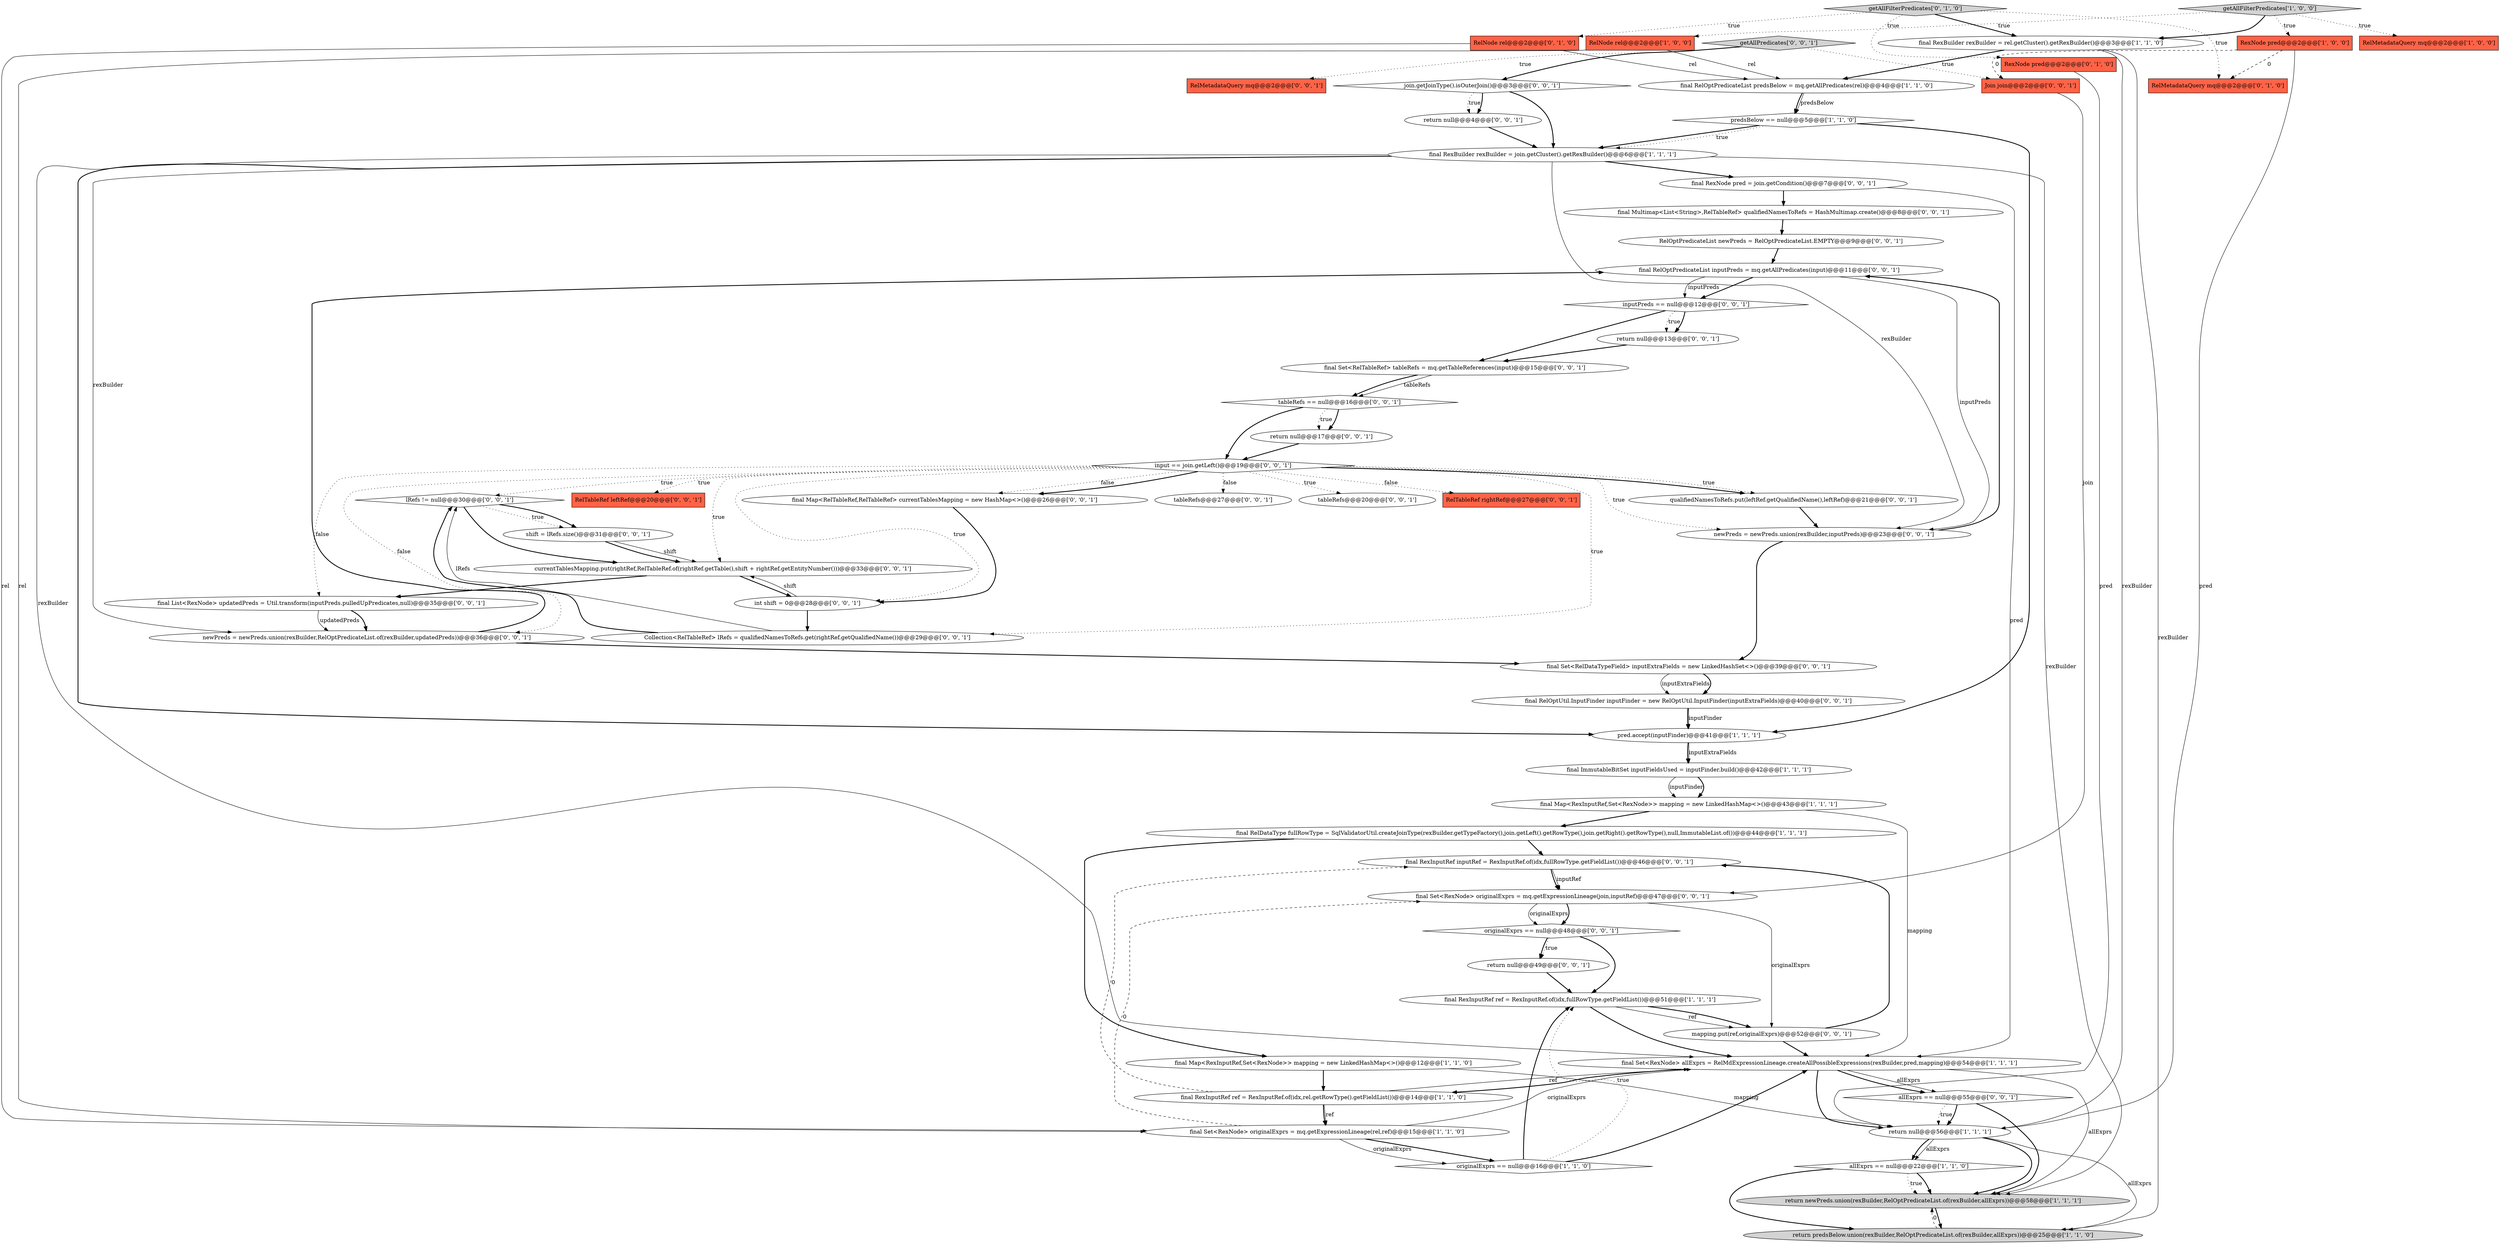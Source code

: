 digraph {
11 [style = filled, label = "final RelDataType fullRowType = SqlValidatorUtil.createJoinType(rexBuilder.getTypeFactory(),join.getLeft().getRowType(),join.getRight().getRowType(),null,ImmutableList.of())@@@44@@@['1', '1', '1']", fillcolor = white, shape = ellipse image = "AAA0AAABBB1BBB"];
53 [style = filled, label = "qualifiedNamesToRefs.put(leftRef.getQualifiedName(),leftRef)@@@21@@@['0', '0', '1']", fillcolor = white, shape = ellipse image = "AAA0AAABBB3BBB"];
32 [style = filled, label = "return null@@@49@@@['0', '0', '1']", fillcolor = white, shape = ellipse image = "AAA0AAABBB3BBB"];
29 [style = filled, label = "final RelOptUtil.InputFinder inputFinder = new RelOptUtil.InputFinder(inputExtraFields)@@@40@@@['0', '0', '1']", fillcolor = white, shape = ellipse image = "AAA0AAABBB3BBB"];
49 [style = filled, label = "final Multimap<List<String>,RelTableRef> qualifiedNamesToRefs = HashMultimap.create()@@@8@@@['0', '0', '1']", fillcolor = white, shape = ellipse image = "AAA0AAABBB3BBB"];
37 [style = filled, label = "final Set<RelTableRef> tableRefs = mq.getTableReferences(input)@@@15@@@['0', '0', '1']", fillcolor = white, shape = ellipse image = "AAA0AAABBB3BBB"];
60 [style = filled, label = "RelTableRef leftRef@@@20@@@['0', '0', '1']", fillcolor = tomato, shape = box image = "AAA0AAABBB3BBB"];
33 [style = filled, label = "return null@@@17@@@['0', '0', '1']", fillcolor = white, shape = ellipse image = "AAA0AAABBB3BBB"];
26 [style = filled, label = "inputPreds == null@@@12@@@['0', '0', '1']", fillcolor = white, shape = diamond image = "AAA0AAABBB3BBB"];
27 [style = filled, label = "lRefs != null@@@30@@@['0', '0', '1']", fillcolor = white, shape = diamond image = "AAA0AAABBB3BBB"];
47 [style = filled, label = "return null@@@4@@@['0', '0', '1']", fillcolor = white, shape = ellipse image = "AAA0AAABBB3BBB"];
52 [style = filled, label = "final RexNode pred = join.getCondition()@@@7@@@['0', '0', '1']", fillcolor = white, shape = ellipse image = "AAA0AAABBB3BBB"];
41 [style = filled, label = "Join join@@@2@@@['0', '0', '1']", fillcolor = tomato, shape = box image = "AAA0AAABBB3BBB"];
50 [style = filled, label = "newPreds = newPreds.union(rexBuilder,inputPreds)@@@23@@@['0', '0', '1']", fillcolor = white, shape = ellipse image = "AAA0AAABBB3BBB"];
48 [style = filled, label = "shift = lRefs.size()@@@31@@@['0', '0', '1']", fillcolor = white, shape = ellipse image = "AAA0AAABBB3BBB"];
45 [style = filled, label = "join.getJoinType().isOuterJoin()@@@3@@@['0', '0', '1']", fillcolor = white, shape = diamond image = "AAA0AAABBB3BBB"];
42 [style = filled, label = "originalExprs == null@@@48@@@['0', '0', '1']", fillcolor = white, shape = diamond image = "AAA0AAABBB3BBB"];
62 [style = filled, label = "allExprs == null@@@55@@@['0', '0', '1']", fillcolor = white, shape = diamond image = "AAA0AAABBB3BBB"];
38 [style = filled, label = "RelMetadataQuery mq@@@2@@@['0', '0', '1']", fillcolor = tomato, shape = box image = "AAA0AAABBB3BBB"];
21 [style = filled, label = "allExprs == null@@@22@@@['1', '1', '0']", fillcolor = white, shape = diamond image = "AAA0AAABBB1BBB"];
9 [style = filled, label = "final Set<RexNode> allExprs = RelMdExpressionLineage.createAllPossibleExpressions(rexBuilder,pred,mapping)@@@54@@@['1', '1', '1']", fillcolor = white, shape = ellipse image = "AAA0AAABBB1BBB"];
16 [style = filled, label = "final RelOptPredicateList predsBelow = mq.getAllPredicates(rel)@@@4@@@['1', '1', '0']", fillcolor = white, shape = ellipse image = "AAA0AAABBB1BBB"];
12 [style = filled, label = "final Set<RexNode> originalExprs = mq.getExpressionLineage(rel,ref)@@@15@@@['1', '1', '0']", fillcolor = white, shape = ellipse image = "AAA0AAABBB1BBB"];
22 [style = filled, label = "RelNode rel@@@2@@@['0', '1', '0']", fillcolor = tomato, shape = box image = "AAA0AAABBB2BBB"];
0 [style = filled, label = "final ImmutableBitSet inputFieldsUsed = inputFinder.build()@@@42@@@['1', '1', '1']", fillcolor = white, shape = ellipse image = "AAA0AAABBB1BBB"];
61 [style = filled, label = "tableRefs@@@27@@@['0', '0', '1']", fillcolor = white, shape = ellipse image = "AAA0AAABBB3BBB"];
46 [style = filled, label = "currentTablesMapping.put(rightRef,RelTableRef.of(rightRef.getTable(),shift + rightRef.getEntityNumber()))@@@33@@@['0', '0', '1']", fillcolor = white, shape = ellipse image = "AAA0AAABBB3BBB"];
18 [style = filled, label = "final RexInputRef ref = RexInputRef.of(idx,rel.getRowType().getFieldList())@@@14@@@['1', '1', '0']", fillcolor = white, shape = ellipse image = "AAA0AAABBB1BBB"];
58 [style = filled, label = "RelOptPredicateList newPreds = RelOptPredicateList.EMPTY@@@9@@@['0', '0', '1']", fillcolor = white, shape = ellipse image = "AAA0AAABBB3BBB"];
36 [style = filled, label = "final RelOptPredicateList inputPreds = mq.getAllPredicates(input)@@@11@@@['0', '0', '1']", fillcolor = white, shape = ellipse image = "AAA0AAABBB3BBB"];
1 [style = filled, label = "final RexInputRef ref = RexInputRef.of(idx,fullRowType.getFieldList())@@@51@@@['1', '1', '1']", fillcolor = white, shape = ellipse image = "AAA0AAABBB1BBB"];
30 [style = filled, label = "mapping.put(ref,originalExprs)@@@52@@@['0', '0', '1']", fillcolor = white, shape = ellipse image = "AAA0AAABBB3BBB"];
6 [style = filled, label = "RelNode rel@@@2@@@['1', '0', '0']", fillcolor = tomato, shape = box image = "AAA0AAABBB1BBB"];
34 [style = filled, label = "int shift = 0@@@28@@@['0', '0', '1']", fillcolor = white, shape = ellipse image = "AAA0AAABBB3BBB"];
39 [style = filled, label = "return null@@@13@@@['0', '0', '1']", fillcolor = white, shape = ellipse image = "AAA0AAABBB3BBB"];
43 [style = filled, label = "final RexInputRef inputRef = RexInputRef.of(idx,fullRowType.getFieldList())@@@46@@@['0', '0', '1']", fillcolor = white, shape = ellipse image = "AAA0AAABBB3BBB"];
55 [style = filled, label = "final Set<RelDataTypeField> inputExtraFields = new LinkedHashSet<>()@@@39@@@['0', '0', '1']", fillcolor = white, shape = ellipse image = "AAA0AAABBB3BBB"];
44 [style = filled, label = "tableRefs@@@20@@@['0', '0', '1']", fillcolor = white, shape = ellipse image = "AAA0AAABBB3BBB"];
7 [style = filled, label = "RelMetadataQuery mq@@@2@@@['1', '0', '0']", fillcolor = tomato, shape = box image = "AAA0AAABBB1BBB"];
54 [style = filled, label = "input == join.getLeft()@@@19@@@['0', '0', '1']", fillcolor = white, shape = diamond image = "AAA0AAABBB3BBB"];
59 [style = filled, label = "RelTableRef rightRef@@@27@@@['0', '0', '1']", fillcolor = tomato, shape = box image = "AAA0AAABBB3BBB"];
3 [style = filled, label = "return newPreds.union(rexBuilder,RelOptPredicateList.of(rexBuilder,allExprs))@@@58@@@['1', '1', '1']", fillcolor = lightgray, shape = ellipse image = "AAA0AAABBB1BBB"];
24 [style = filled, label = "getAllFilterPredicates['0', '1', '0']", fillcolor = lightgray, shape = diamond image = "AAA0AAABBB2BBB"];
2 [style = filled, label = "final RexBuilder rexBuilder = join.getCluster().getRexBuilder()@@@6@@@['1', '1', '1']", fillcolor = white, shape = ellipse image = "AAA0AAABBB1BBB"];
25 [style = filled, label = "RelMetadataQuery mq@@@2@@@['0', '1', '0']", fillcolor = tomato, shape = box image = "AAA1AAABBB2BBB"];
4 [style = filled, label = "final Map<RexInputRef,Set<RexNode>> mapping = new LinkedHashMap<>()@@@12@@@['1', '1', '0']", fillcolor = white, shape = ellipse image = "AAA0AAABBB1BBB"];
5 [style = filled, label = "getAllFilterPredicates['1', '0', '0']", fillcolor = lightgray, shape = diamond image = "AAA0AAABBB1BBB"];
8 [style = filled, label = "pred.accept(inputFinder)@@@41@@@['1', '1', '1']", fillcolor = white, shape = ellipse image = "AAA0AAABBB1BBB"];
57 [style = filled, label = "tableRefs == null@@@16@@@['0', '0', '1']", fillcolor = white, shape = diamond image = "AAA0AAABBB3BBB"];
15 [style = filled, label = "return null@@@56@@@['1', '1', '1']", fillcolor = white, shape = ellipse image = "AAA0AAABBB1BBB"];
10 [style = filled, label = "final Map<RexInputRef,Set<RexNode>> mapping = new LinkedHashMap<>()@@@43@@@['1', '1', '1']", fillcolor = white, shape = ellipse image = "AAA0AAABBB1BBB"];
23 [style = filled, label = "RexNode pred@@@2@@@['0', '1', '0']", fillcolor = tomato, shape = box image = "AAA0AAABBB2BBB"];
28 [style = filled, label = "final Map<RelTableRef,RelTableRef> currentTablesMapping = new HashMap<>()@@@26@@@['0', '0', '1']", fillcolor = white, shape = ellipse image = "AAA0AAABBB3BBB"];
35 [style = filled, label = "Collection<RelTableRef> lRefs = qualifiedNamesToRefs.get(rightRef.getQualifiedName())@@@29@@@['0', '0', '1']", fillcolor = white, shape = ellipse image = "AAA0AAABBB3BBB"];
14 [style = filled, label = "originalExprs == null@@@16@@@['1', '1', '0']", fillcolor = white, shape = diamond image = "AAA0AAABBB1BBB"];
51 [style = filled, label = "newPreds = newPreds.union(rexBuilder,RelOptPredicateList.of(rexBuilder,updatedPreds))@@@36@@@['0', '0', '1']", fillcolor = white, shape = ellipse image = "AAA0AAABBB3BBB"];
17 [style = filled, label = "return predsBelow.union(rexBuilder,RelOptPredicateList.of(rexBuilder,allExprs))@@@25@@@['1', '1', '0']", fillcolor = lightgray, shape = ellipse image = "AAA0AAABBB1BBB"];
56 [style = filled, label = "final Set<RexNode> originalExprs = mq.getExpressionLineage(join,inputRef)@@@47@@@['0', '0', '1']", fillcolor = white, shape = ellipse image = "AAA0AAABBB3BBB"];
13 [style = filled, label = "RexNode pred@@@2@@@['1', '0', '0']", fillcolor = tomato, shape = box image = "AAA1AAABBB1BBB"];
20 [style = filled, label = "final RexBuilder rexBuilder = rel.getCluster().getRexBuilder()@@@3@@@['1', '1', '0']", fillcolor = white, shape = ellipse image = "AAA0AAABBB1BBB"];
31 [style = filled, label = "final List<RexNode> updatedPreds = Util.transform(inputPreds.pulledUpPredicates,null)@@@35@@@['0', '0', '1']", fillcolor = white, shape = ellipse image = "AAA0AAABBB3BBB"];
40 [style = filled, label = "getAllPredicates['0', '0', '1']", fillcolor = lightgray, shape = diamond image = "AAA0AAABBB3BBB"];
19 [style = filled, label = "predsBelow == null@@@5@@@['1', '1', '0']", fillcolor = white, shape = diamond image = "AAA0AAABBB1BBB"];
18->43 [style = dashed, label="0"];
15->17 [style = solid, label="allExprs"];
15->21 [style = solid, label="allExprs"];
55->29 [style = solid, label="inputExtraFields"];
62->3 [style = bold, label=""];
54->35 [style = dotted, label="true"];
46->34 [style = bold, label=""];
5->20 [style = bold, label=""];
24->25 [style = dotted, label="true"];
15->21 [style = bold, label=""];
57->33 [style = bold, label=""];
12->9 [style = solid, label="originalExprs"];
41->56 [style = solid, label="join"];
46->31 [style = bold, label=""];
48->46 [style = solid, label="shift"];
13->25 [style = dashed, label="0"];
1->30 [style = bold, label=""];
13->41 [style = dashed, label="0"];
9->62 [style = solid, label="allExprs"];
8->0 [style = bold, label=""];
5->13 [style = dotted, label="true"];
20->16 [style = bold, label=""];
50->55 [style = bold, label=""];
54->53 [style = bold, label=""];
54->51 [style = dotted, label="false"];
14->9 [style = bold, label=""];
42->1 [style = bold, label=""];
2->52 [style = bold, label=""];
13->15 [style = solid, label="pred"];
0->10 [style = solid, label="inputFinder"];
42->32 [style = dotted, label="true"];
21->3 [style = bold, label=""];
4->15 [style = solid, label="mapping"];
10->11 [style = bold, label=""];
40->41 [style = dotted, label="true"];
57->54 [style = bold, label=""];
54->31 [style = dotted, label="false"];
22->12 [style = solid, label="rel"];
10->9 [style = solid, label="mapping"];
55->29 [style = bold, label=""];
49->58 [style = bold, label=""];
43->56 [style = solid, label="inputRef"];
62->15 [style = dotted, label="true"];
57->33 [style = dotted, label="true"];
8->0 [style = solid, label="inputExtraFields"];
18->9 [style = solid, label="ref"];
18->12 [style = bold, label=""];
5->6 [style = dotted, label="true"];
4->18 [style = bold, label=""];
11->43 [style = bold, label=""];
19->2 [style = bold, label=""];
16->19 [style = bold, label=""];
54->53 [style = dotted, label="true"];
54->27 [style = dotted, label="true"];
24->20 [style = bold, label=""];
6->16 [style = solid, label="rel"];
36->50 [style = solid, label="inputPreds"];
52->9 [style = solid, label="pred"];
27->46 [style = bold, label=""];
31->51 [style = bold, label=""];
34->46 [style = solid, label="shift"];
5->7 [style = dotted, label="true"];
54->60 [style = dotted, label="true"];
24->22 [style = dotted, label="true"];
47->2 [style = bold, label=""];
27->48 [style = dotted, label="true"];
12->14 [style = bold, label=""];
31->51 [style = solid, label="updatedPreds"];
42->32 [style = bold, label=""];
2->9 [style = solid, label="rexBuilder"];
26->37 [style = bold, label=""];
9->3 [style = solid, label="allExprs"];
34->35 [style = bold, label=""];
14->1 [style = dotted, label="true"];
16->19 [style = solid, label="predsBelow"];
54->34 [style = dotted, label="true"];
39->37 [style = bold, label=""];
37->57 [style = solid, label="tableRefs"];
30->43 [style = bold, label=""];
54->44 [style = dotted, label="true"];
11->4 [style = bold, label=""];
2->50 [style = solid, label="rexBuilder"];
40->38 [style = dotted, label="true"];
30->9 [style = bold, label=""];
45->2 [style = bold, label=""];
15->3 [style = bold, label=""];
1->9 [style = bold, label=""];
18->12 [style = solid, label="ref"];
53->50 [style = bold, label=""];
48->46 [style = bold, label=""];
56->42 [style = solid, label="originalExprs"];
56->30 [style = solid, label="originalExprs"];
54->50 [style = dotted, label="true"];
9->18 [style = bold, label=""];
24->23 [style = dotted, label="true"];
51->36 [style = bold, label=""];
32->1 [style = bold, label=""];
29->8 [style = solid, label="inputFinder"];
21->3 [style = dotted, label="true"];
54->28 [style = dotted, label="false"];
2->51 [style = solid, label="rexBuilder"];
3->17 [style = bold, label=""];
62->15 [style = bold, label=""];
54->28 [style = bold, label=""];
45->47 [style = dotted, label="true"];
37->57 [style = bold, label=""];
58->36 [style = bold, label=""];
29->8 [style = bold, label=""];
35->27 [style = bold, label=""];
54->46 [style = dotted, label="true"];
28->34 [style = bold, label=""];
12->14 [style = solid, label="originalExprs"];
52->49 [style = bold, label=""];
19->2 [style = dotted, label="true"];
26->39 [style = dotted, label="true"];
54->61 [style = dotted, label="false"];
20->15 [style = solid, label="rexBuilder"];
22->16 [style = solid, label="rel"];
23->15 [style = solid, label="pred"];
9->62 [style = bold, label=""];
36->26 [style = bold, label=""];
26->39 [style = bold, label=""];
19->8 [style = bold, label=""];
14->1 [style = bold, label=""];
2->3 [style = solid, label="rexBuilder"];
56->42 [style = bold, label=""];
0->10 [style = bold, label=""];
51->55 [style = bold, label=""];
17->3 [style = dashed, label="0"];
9->15 [style = bold, label=""];
50->36 [style = bold, label=""];
54->59 [style = dotted, label="false"];
1->30 [style = solid, label="ref"];
27->48 [style = bold, label=""];
45->47 [style = bold, label=""];
6->12 [style = solid, label="rel"];
40->45 [style = bold, label=""];
12->56 [style = dashed, label="0"];
35->27 [style = solid, label="lRefs"];
33->54 [style = bold, label=""];
21->17 [style = bold, label=""];
43->56 [style = bold, label=""];
2->8 [style = bold, label=""];
36->26 [style = solid, label="inputPreds"];
20->17 [style = solid, label="rexBuilder"];
}
